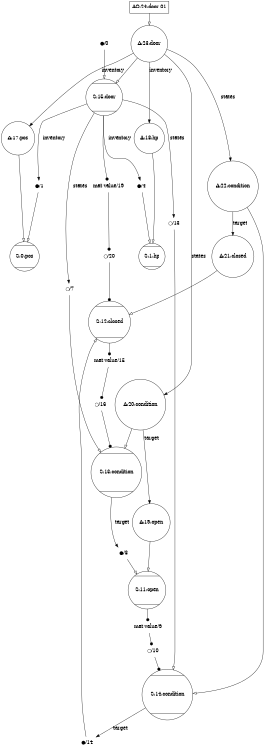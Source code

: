 digraph finite_state_machine {
graph [ dpi = 600 ];
size="8,5";
{
node [shape=Mcircle];
"S:12:closed"
"S:14:condition"
"S:11:open"
"S:13:condition"
"S:1:hp"
"S:0:pos"
"S:15:door"
}
{
node [shape=box];
"AO:24:door 01"
}
{
node [shape=circle];
"A:21:closed"
"A:22:condition"
"A:19:open"
"A:20:condition"
"A:18:hp"
"A:17:pos"
"A:23:door"
}
{
node [shape=plaintext];
"○/20"
"mat value/19"
"○/16"
"mat value/15"
"●/14"
"○/13"
"○/10"
"mat value/9"
"●/8"
"○/7"
"●/4"
"●/1"
"●/0"
}
"●/0" -> "S:15:door" [arrowhead=onormal];
"●/1" -> "S:0:pos" [arrowhead=onormal];
"●/4" -> "S:1:hp" [arrowhead=onormal];
"○/7" -> "S:13:condition" [arrowhead=onormal];
"●/8" -> "S:11:open" [arrowhead=onormal];
"S:11:open" -> "mat value/9" [arrowhead=dot];
"mat value/9" -> "○/10" [arrowhead=dot];
"○/10" -> "S:14:condition" [arrowhead=dot];
"S:13:condition" -> "●/8" [label="target"];
"○/13" -> "S:14:condition" [arrowhead=onormal];
"●/14" -> "S:12:closed" [arrowhead=onormal];
"S:12:closed" -> "mat value/15" [arrowhead=dot];
"mat value/15" -> "○/16" [arrowhead=dot];
"○/16" -> "S:13:condition" [arrowhead=dot];
"S:14:condition" -> "●/14" [label="target"];
"S:15:door" -> "●/1" [label="inventory"];
"S:15:door" -> "●/4" [label="inventory"];
"S:15:door" -> "○/7" [label="states"];
"S:15:door" -> "○/13" [label="states"];
"S:15:door" -> "mat value/19" [arrowhead=dot];
"mat value/19" -> "○/20" [arrowhead=dot];
"○/20" -> "S:12:closed" [arrowhead=dot];
"A:17:pos" -> "S:0:pos" [arrowhead=onormal];

"A:18:hp" -> "S:1:hp" [arrowhead=onormal];

"A:19:open" -> "S:11:open" [arrowhead=onormal];

"A:20:condition" -> "S:13:condition" [arrowhead=onormal];
"A:20:condition" -> "A:19:open" [label="target"];

"A:21:closed" -> "S:12:closed" [arrowhead=onormal];

"A:22:condition" -> "S:14:condition" [arrowhead=onormal];
"A:22:condition" -> "A:21:closed" [label="target"];

"A:23:door" -> "S:15:door" [arrowhead=onormal];
"A:23:door" -> "A:17:pos" [label="inventory"];
"A:23:door" -> "A:18:hp" [label="inventory"];
"A:23:door" -> "A:20:condition" [label="states"];
"A:23:door" -> "A:22:condition" [label="states"];

"AO:24:door 01" -> "A:23:door" [arrowhead=onormal];
}